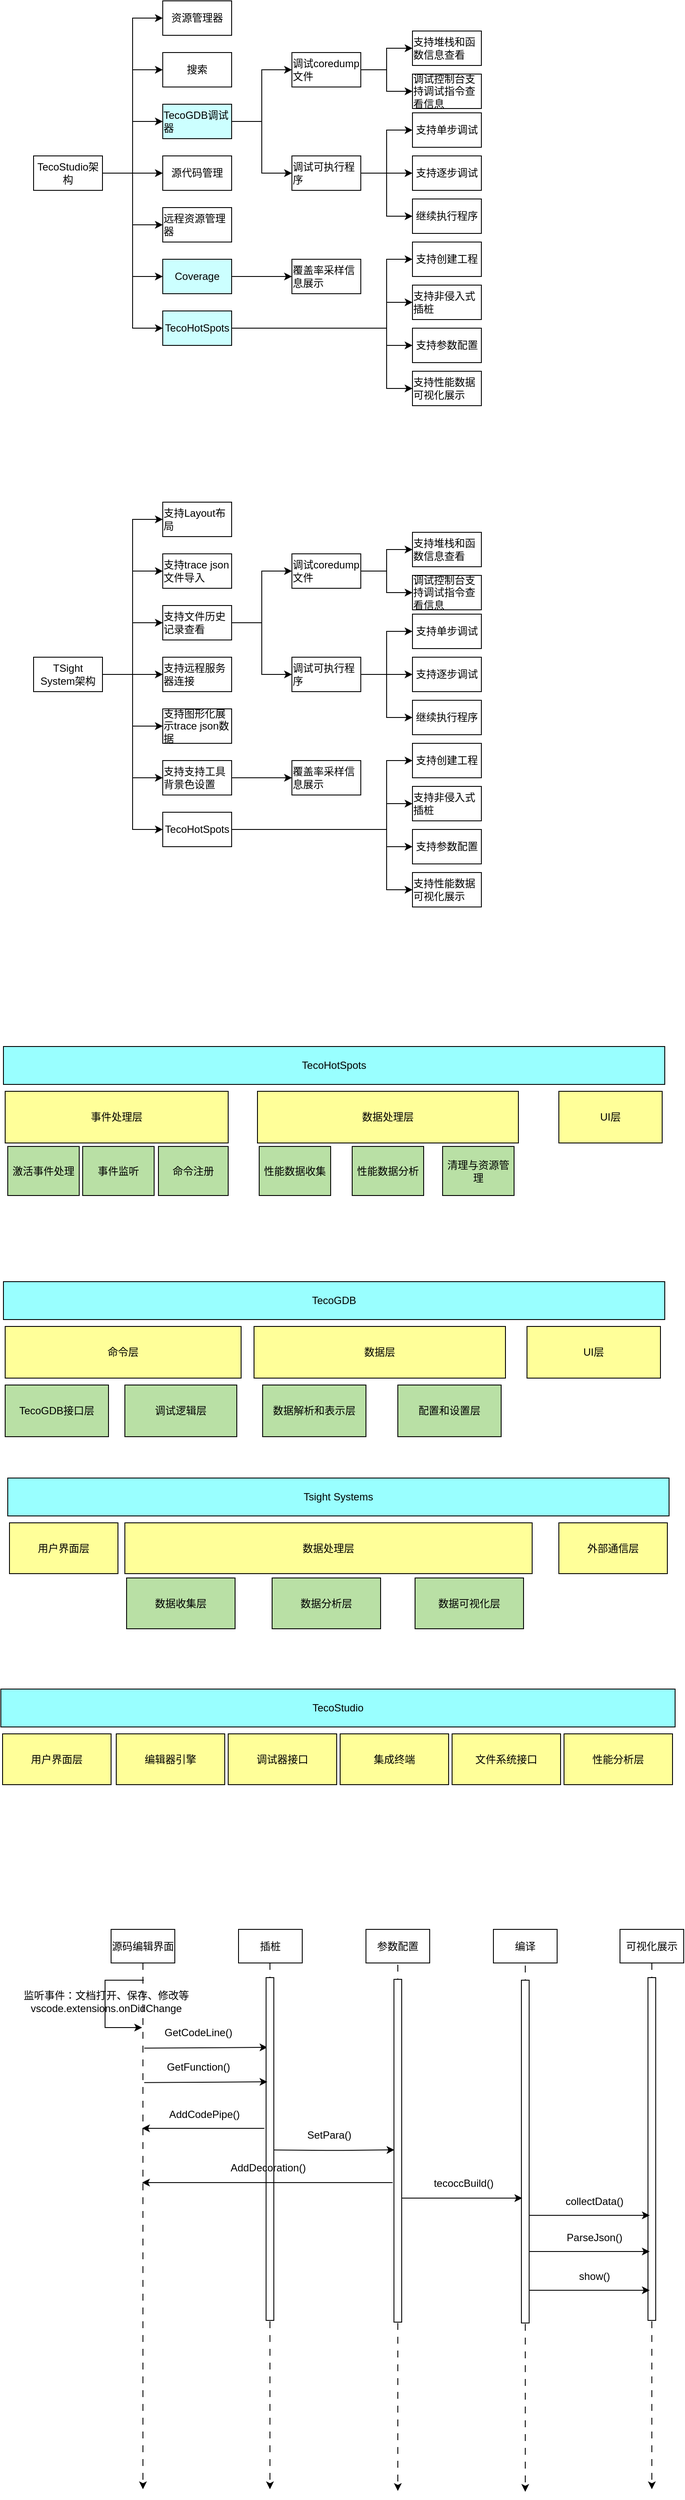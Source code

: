 <mxfile version="22.1.11" type="github">
  <diagram name="第 1 页" id="do_IrQjL8D3Kx7Bwkxww">
    <mxGraphModel dx="1376" dy="753" grid="0" gridSize="10" guides="1" tooltips="1" connect="1" arrows="1" fold="1" page="1" pageScale="1" pageWidth="827" pageHeight="1169" math="0" shadow="0">
      <root>
        <mxCell id="0" />
        <mxCell id="1" parent="0" />
        <mxCell id="pGnLPry73LAA0FEXMNS5-12" style="edgeStyle=orthogonalEdgeStyle;rounded=0;orthogonalLoop=1;jettySize=auto;html=1;exitX=1;exitY=0.5;exitDx=0;exitDy=0;entryX=0;entryY=0.5;entryDx=0;entryDy=0;" parent="1" source="pGnLPry73LAA0FEXMNS5-2" target="pGnLPry73LAA0FEXMNS5-4" edge="1">
          <mxGeometry relative="1" as="geometry" />
        </mxCell>
        <mxCell id="pGnLPry73LAA0FEXMNS5-13" style="edgeStyle=orthogonalEdgeStyle;rounded=0;orthogonalLoop=1;jettySize=auto;html=1;exitX=1;exitY=0.5;exitDx=0;exitDy=0;entryX=0;entryY=0.5;entryDx=0;entryDy=0;" parent="1" source="pGnLPry73LAA0FEXMNS5-2" target="pGnLPry73LAA0FEXMNS5-9" edge="1">
          <mxGeometry relative="1" as="geometry" />
        </mxCell>
        <mxCell id="pGnLPry73LAA0FEXMNS5-14" style="edgeStyle=orthogonalEdgeStyle;rounded=0;orthogonalLoop=1;jettySize=auto;html=1;exitX=1;exitY=0.5;exitDx=0;exitDy=0;entryX=0;entryY=0.5;entryDx=0;entryDy=0;" parent="1" source="pGnLPry73LAA0FEXMNS5-2" target="pGnLPry73LAA0FEXMNS5-8" edge="1">
          <mxGeometry relative="1" as="geometry" />
        </mxCell>
        <mxCell id="pGnLPry73LAA0FEXMNS5-15" style="edgeStyle=orthogonalEdgeStyle;rounded=0;orthogonalLoop=1;jettySize=auto;html=1;exitX=1;exitY=0.5;exitDx=0;exitDy=0;entryX=0;entryY=0.5;entryDx=0;entryDy=0;" parent="1" source="pGnLPry73LAA0FEXMNS5-2" target="pGnLPry73LAA0FEXMNS5-7" edge="1">
          <mxGeometry relative="1" as="geometry" />
        </mxCell>
        <mxCell id="pGnLPry73LAA0FEXMNS5-16" style="edgeStyle=orthogonalEdgeStyle;rounded=0;orthogonalLoop=1;jettySize=auto;html=1;exitX=1;exitY=0.5;exitDx=0;exitDy=0;entryX=0;entryY=0.5;entryDx=0;entryDy=0;" parent="1" source="pGnLPry73LAA0FEXMNS5-2" target="pGnLPry73LAA0FEXMNS5-5" edge="1">
          <mxGeometry relative="1" as="geometry" />
        </mxCell>
        <mxCell id="pGnLPry73LAA0FEXMNS5-17" style="edgeStyle=orthogonalEdgeStyle;rounded=0;orthogonalLoop=1;jettySize=auto;html=1;exitX=1;exitY=0.5;exitDx=0;exitDy=0;entryX=0;entryY=0.5;entryDx=0;entryDy=0;" parent="1" source="pGnLPry73LAA0FEXMNS5-2" target="pGnLPry73LAA0FEXMNS5-6" edge="1">
          <mxGeometry relative="1" as="geometry" />
        </mxCell>
        <mxCell id="pGnLPry73LAA0FEXMNS5-19" style="edgeStyle=orthogonalEdgeStyle;rounded=0;orthogonalLoop=1;jettySize=auto;html=1;exitX=1;exitY=0.5;exitDx=0;exitDy=0;entryX=0;entryY=0.5;entryDx=0;entryDy=0;" parent="1" source="pGnLPry73LAA0FEXMNS5-2" target="pGnLPry73LAA0FEXMNS5-18" edge="1">
          <mxGeometry relative="1" as="geometry" />
        </mxCell>
        <mxCell id="pGnLPry73LAA0FEXMNS5-2" value="TecoStudio架构" style="whiteSpace=wrap;html=1;rounded=0;" parent="1" vertex="1">
          <mxGeometry x="50" y="300" width="80" height="40" as="geometry" />
        </mxCell>
        <mxCell id="pGnLPry73LAA0FEXMNS5-4" value="&lt;article data-clipboard-cangjie=&quot;[&amp;quot;root&amp;quot;,{},[&amp;quot;p&amp;quot;,{},[&amp;quot;span&amp;quot;,{&amp;quot;data-type&amp;quot;:&amp;quot;text&amp;quot;},[&amp;quot;span&amp;quot;,{&amp;quot;fonts&amp;quot;:{&amp;quot;hint&amp;quot;:&amp;quot;eastAsia&amp;quot;},&amp;quot;data-type&amp;quot;:&amp;quot;leaf&amp;quot;},&amp;quot;资源管理器&amp;quot;]]]]&quot; class=&quot;4ever-article&quot;&gt;&lt;p style=&quot;text-align: left; margin-left: 0px; margin-top: 0px; margin-bottom: 0px;&quot;&gt;资源管理器&lt;/p&gt;&lt;/article&gt;" style="whiteSpace=wrap;html=1;rounded=0;" parent="1" vertex="1">
          <mxGeometry x="200" y="120" width="80" height="40" as="geometry" />
        </mxCell>
        <mxCell id="pGnLPry73LAA0FEXMNS5-5" value="&lt;article data-clipboard-cangjie=&quot;[&amp;quot;root&amp;quot;,{},[&amp;quot;p&amp;quot;,{},[&amp;quot;span&amp;quot;,{&amp;quot;data-type&amp;quot;:&amp;quot;text&amp;quot;},[&amp;quot;span&amp;quot;,{&amp;quot;fonts&amp;quot;:{&amp;quot;hint&amp;quot;:&amp;quot;eastAsia&amp;quot;},&amp;quot;data-type&amp;quot;:&amp;quot;leaf&amp;quot;},&amp;quot;远程资源管理器&amp;quot;]]]]&quot; class=&quot;4ever-article&quot;&gt;&lt;p style=&quot;text-align: left; margin-left: 0px; margin-top: 0px; margin-bottom: 0px;&quot;&gt;远程资源管理器&lt;/p&gt;&lt;/article&gt;" style="whiteSpace=wrap;html=1;rounded=0;" parent="1" vertex="1">
          <mxGeometry x="200" y="360" width="80" height="40" as="geometry" />
        </mxCell>
        <mxCell id="pGnLPry73LAA0FEXMNS5-47" style="edgeStyle=orthogonalEdgeStyle;rounded=0;orthogonalLoop=1;jettySize=auto;html=1;exitX=1;exitY=0.5;exitDx=0;exitDy=0;entryX=0;entryY=0.5;entryDx=0;entryDy=0;" parent="1" source="pGnLPry73LAA0FEXMNS5-6" target="pGnLPry73LAA0FEXMNS5-42" edge="1">
          <mxGeometry relative="1" as="geometry">
            <Array as="points">
              <mxPoint x="460" y="500" />
              <mxPoint x="460" y="420" />
            </Array>
          </mxGeometry>
        </mxCell>
        <mxCell id="pGnLPry73LAA0FEXMNS5-48" style="edgeStyle=orthogonalEdgeStyle;rounded=0;orthogonalLoop=1;jettySize=auto;html=1;exitX=1;exitY=0.5;exitDx=0;exitDy=0;entryX=0;entryY=0.5;entryDx=0;entryDy=0;" parent="1" source="pGnLPry73LAA0FEXMNS5-6" target="pGnLPry73LAA0FEXMNS5-43" edge="1">
          <mxGeometry relative="1" as="geometry">
            <Array as="points">
              <mxPoint x="460" y="500" />
              <mxPoint x="460" y="470" />
            </Array>
          </mxGeometry>
        </mxCell>
        <mxCell id="pGnLPry73LAA0FEXMNS5-49" style="edgeStyle=orthogonalEdgeStyle;rounded=0;orthogonalLoop=1;jettySize=auto;html=1;exitX=1;exitY=0.5;exitDx=0;exitDy=0;entryX=0;entryY=0.5;entryDx=0;entryDy=0;" parent="1" source="pGnLPry73LAA0FEXMNS5-6" target="pGnLPry73LAA0FEXMNS5-44" edge="1">
          <mxGeometry relative="1" as="geometry">
            <Array as="points">
              <mxPoint x="460" y="500" />
              <mxPoint x="460" y="520" />
            </Array>
          </mxGeometry>
        </mxCell>
        <mxCell id="pGnLPry73LAA0FEXMNS5-50" style="edgeStyle=orthogonalEdgeStyle;rounded=0;orthogonalLoop=1;jettySize=auto;html=1;exitX=1;exitY=0.5;exitDx=0;exitDy=0;entryX=0;entryY=0.5;entryDx=0;entryDy=0;" parent="1" source="pGnLPry73LAA0FEXMNS5-6" target="pGnLPry73LAA0FEXMNS5-45" edge="1">
          <mxGeometry relative="1" as="geometry">
            <Array as="points">
              <mxPoint x="460" y="500" />
              <mxPoint x="460" y="570" />
            </Array>
          </mxGeometry>
        </mxCell>
        <mxCell id="pGnLPry73LAA0FEXMNS5-6" value="&lt;article data-clipboard-cangjie=&quot;[&amp;quot;root&amp;quot;,{},[&amp;quot;p&amp;quot;,{},[&amp;quot;span&amp;quot;,{&amp;quot;data-type&amp;quot;:&amp;quot;text&amp;quot;},[&amp;quot;span&amp;quot;,{&amp;quot;fonts&amp;quot;:{&amp;quot;hint&amp;quot;:&amp;quot;eastAsia&amp;quot;},&amp;quot;data-type&amp;quot;:&amp;quot;leaf&amp;quot;},&amp;quot;TecoHotSpots&amp;quot;]]]]&quot; class=&quot;4ever-article&quot;&gt;&lt;p style=&quot;text-align: left; margin-left: 0px; margin-top: 0px; margin-bottom: 0px;&quot;&gt;TecoHotSpots&lt;/p&gt;&lt;/article&gt;" style="whiteSpace=wrap;html=1;fillColor=#CCFFFF;rounded=0;" parent="1" vertex="1">
          <mxGeometry x="200" y="480" width="80" height="40" as="geometry" />
        </mxCell>
        <mxCell id="pGnLPry73LAA0FEXMNS5-7" value="&lt;article data-clipboard-cangjie=&quot;[&amp;quot;root&amp;quot;,{},[&amp;quot;p&amp;quot;,{},[&amp;quot;span&amp;quot;,{&amp;quot;data-type&amp;quot;:&amp;quot;text&amp;quot;},[&amp;quot;span&amp;quot;,{&amp;quot;fonts&amp;quot;:{&amp;quot;hint&amp;quot;:&amp;quot;eastAsia&amp;quot;},&amp;quot;data-type&amp;quot;:&amp;quot;leaf&amp;quot;},&amp;quot;源代码管理&amp;quot;]]]]&quot; class=&quot;4ever-article&quot;&gt;&lt;p style=&quot;text-align: left; margin-left: 0px; margin-top: 0px; margin-bottom: 0px;&quot;&gt;源代码管理&lt;/p&gt;&lt;/article&gt;" style="whiteSpace=wrap;html=1;rounded=0;" parent="1" vertex="1">
          <mxGeometry x="200" y="300" width="80" height="40" as="geometry" />
        </mxCell>
        <mxCell id="pGnLPry73LAA0FEXMNS5-33" style="edgeStyle=orthogonalEdgeStyle;rounded=0;orthogonalLoop=1;jettySize=auto;html=1;exitX=1;exitY=0.5;exitDx=0;exitDy=0;entryX=0;entryY=0.5;entryDx=0;entryDy=0;" parent="1" source="pGnLPry73LAA0FEXMNS5-8" target="pGnLPry73LAA0FEXMNS5-25" edge="1">
          <mxGeometry relative="1" as="geometry" />
        </mxCell>
        <mxCell id="pGnLPry73LAA0FEXMNS5-34" style="edgeStyle=orthogonalEdgeStyle;rounded=0;orthogonalLoop=1;jettySize=auto;html=1;exitX=1;exitY=0.5;exitDx=0;exitDy=0;entryX=0;entryY=0.5;entryDx=0;entryDy=0;" parent="1" source="pGnLPry73LAA0FEXMNS5-8" target="pGnLPry73LAA0FEXMNS5-24" edge="1">
          <mxGeometry relative="1" as="geometry" />
        </mxCell>
        <mxCell id="pGnLPry73LAA0FEXMNS5-8" value="&lt;article data-clipboard-cangjie=&quot;[&amp;quot;root&amp;quot;,{},[&amp;quot;p&amp;quot;,{},[&amp;quot;span&amp;quot;,{&amp;quot;data-type&amp;quot;:&amp;quot;text&amp;quot;},[&amp;quot;span&amp;quot;,{&amp;quot;fonts&amp;quot;:{&amp;quot;hint&amp;quot;:&amp;quot;eastAsia&amp;quot;},&amp;quot;data-type&amp;quot;:&amp;quot;leaf&amp;quot;},&amp;quot;运行和调试&amp;quot;]]]]&quot; class=&quot;4ever-article&quot;&gt;&lt;p style=&quot;text-align: left; margin-left: 0px; margin-top: 0px; margin-bottom: 0px;&quot;&gt;TecoGDB调试器&lt;/p&gt;&lt;/article&gt;" style="whiteSpace=wrap;html=1;fillColor=#CCFFFF;rounded=0;" parent="1" vertex="1">
          <mxGeometry x="200" y="240" width="80" height="40" as="geometry" />
        </mxCell>
        <mxCell id="pGnLPry73LAA0FEXMNS5-9" value="&lt;article data-clipboard-cangjie=&quot;[&amp;quot;root&amp;quot;,{},[&amp;quot;p&amp;quot;,{},[&amp;quot;span&amp;quot;,{&amp;quot;data-type&amp;quot;:&amp;quot;text&amp;quot;},[&amp;quot;span&amp;quot;,{&amp;quot;fonts&amp;quot;:{&amp;quot;hint&amp;quot;:&amp;quot;eastAsia&amp;quot;},&amp;quot;data-type&amp;quot;:&amp;quot;leaf&amp;quot;},&amp;quot;搜索&amp;quot;]]]]&quot; class=&quot;4ever-article&quot;&gt;&lt;p style=&quot;text-align: left; margin-left: 0px; margin-top: 0px; margin-bottom: 0px;&quot;&gt;搜索&lt;/p&gt;&lt;/article&gt;" style="whiteSpace=wrap;html=1;rounded=0;" parent="1" vertex="1">
          <mxGeometry x="200" y="180" width="80" height="40" as="geometry" />
        </mxCell>
        <mxCell id="pGnLPry73LAA0FEXMNS5-41" style="edgeStyle=orthogonalEdgeStyle;rounded=0;orthogonalLoop=1;jettySize=auto;html=1;exitX=1;exitY=0.5;exitDx=0;exitDy=0;entryX=0;entryY=0.5;entryDx=0;entryDy=0;" parent="1" source="pGnLPry73LAA0FEXMNS5-18" target="pGnLPry73LAA0FEXMNS5-40" edge="1">
          <mxGeometry relative="1" as="geometry" />
        </mxCell>
        <mxCell id="pGnLPry73LAA0FEXMNS5-18" value="&lt;article data-clipboard-cangjie=&quot;[&amp;quot;root&amp;quot;,{},[&amp;quot;p&amp;quot;,{},[&amp;quot;span&amp;quot;,{&amp;quot;data-type&amp;quot;:&amp;quot;text&amp;quot;},[&amp;quot;span&amp;quot;,{&amp;quot;fonts&amp;quot;:{&amp;quot;hint&amp;quot;:&amp;quot;eastAsia&amp;quot;},&amp;quot;data-type&amp;quot;:&amp;quot;leaf&amp;quot;},&amp;quot;TecoHotSpots&amp;quot;]]]]&quot; class=&quot;4ever-article&quot;&gt;&lt;p style=&quot;text-align: left; margin-left: 0px; margin-top: 0px; margin-bottom: 0px;&quot;&gt;Coverage&lt;/p&gt;&lt;/article&gt;" style="whiteSpace=wrap;html=1;fillColor=#CCFFFF;rounded=0;" parent="1" vertex="1">
          <mxGeometry x="200" y="420" width="80" height="40" as="geometry" />
        </mxCell>
        <mxCell id="pGnLPry73LAA0FEXMNS5-37" style="edgeStyle=orthogonalEdgeStyle;rounded=0;orthogonalLoop=1;jettySize=auto;html=1;exitX=1;exitY=0.5;exitDx=0;exitDy=0;entryX=0;entryY=0.5;entryDx=0;entryDy=0;" parent="1" source="pGnLPry73LAA0FEXMNS5-24" target="pGnLPry73LAA0FEXMNS5-27" edge="1">
          <mxGeometry relative="1" as="geometry" />
        </mxCell>
        <mxCell id="pGnLPry73LAA0FEXMNS5-38" style="edgeStyle=orthogonalEdgeStyle;rounded=0;orthogonalLoop=1;jettySize=auto;html=1;exitX=1;exitY=0.5;exitDx=0;exitDy=0;entryX=0;entryY=0.5;entryDx=0;entryDy=0;" parent="1" source="pGnLPry73LAA0FEXMNS5-24" target="pGnLPry73LAA0FEXMNS5-26" edge="1">
          <mxGeometry relative="1" as="geometry" />
        </mxCell>
        <mxCell id="pGnLPry73LAA0FEXMNS5-39" style="edgeStyle=orthogonalEdgeStyle;rounded=0;orthogonalLoop=1;jettySize=auto;html=1;exitX=1;exitY=0.5;exitDx=0;exitDy=0;entryX=0;entryY=0.5;entryDx=0;entryDy=0;" parent="1" source="pGnLPry73LAA0FEXMNS5-24" target="pGnLPry73LAA0FEXMNS5-28" edge="1">
          <mxGeometry relative="1" as="geometry" />
        </mxCell>
        <mxCell id="pGnLPry73LAA0FEXMNS5-24" value="&lt;article data-clipboard-cangjie=&quot;[&amp;quot;root&amp;quot;,{},[&amp;quot;p&amp;quot;,{},[&amp;quot;span&amp;quot;,{&amp;quot;data-type&amp;quot;:&amp;quot;text&amp;quot;},[&amp;quot;span&amp;quot;,{&amp;quot;fonts&amp;quot;:{&amp;quot;hint&amp;quot;:&amp;quot;eastAsia&amp;quot;},&amp;quot;data-type&amp;quot;:&amp;quot;leaf&amp;quot;},&amp;quot;运行和调试&amp;quot;]]]]&quot; class=&quot;4ever-article&quot;&gt;&lt;p style=&quot;text-align: left; margin-left: 0px; margin-top: 0px; margin-bottom: 0px;&quot;&gt;调试可执行程序&lt;br&gt;&lt;/p&gt;&lt;/article&gt;" style="whiteSpace=wrap;html=1;rounded=0;" parent="1" vertex="1">
          <mxGeometry x="350" y="300" width="80" height="40" as="geometry" />
        </mxCell>
        <mxCell id="pGnLPry73LAA0FEXMNS5-35" style="edgeStyle=orthogonalEdgeStyle;rounded=0;orthogonalLoop=1;jettySize=auto;html=1;exitX=1;exitY=0.5;exitDx=0;exitDy=0;entryX=0;entryY=0.5;entryDx=0;entryDy=0;" parent="1" source="pGnLPry73LAA0FEXMNS5-25" target="pGnLPry73LAA0FEXMNS5-31" edge="1">
          <mxGeometry relative="1" as="geometry" />
        </mxCell>
        <mxCell id="pGnLPry73LAA0FEXMNS5-36" style="edgeStyle=orthogonalEdgeStyle;rounded=0;orthogonalLoop=1;jettySize=auto;html=1;exitX=1;exitY=0.5;exitDx=0;exitDy=0;entryX=0;entryY=0.5;entryDx=0;entryDy=0;" parent="1" source="pGnLPry73LAA0FEXMNS5-25" target="pGnLPry73LAA0FEXMNS5-30" edge="1">
          <mxGeometry relative="1" as="geometry" />
        </mxCell>
        <mxCell id="pGnLPry73LAA0FEXMNS5-25" value="&lt;article data-clipboard-cangjie=&quot;[&amp;quot;root&amp;quot;,{},[&amp;quot;p&amp;quot;,{},[&amp;quot;span&amp;quot;,{&amp;quot;data-type&amp;quot;:&amp;quot;text&amp;quot;},[&amp;quot;span&amp;quot;,{&amp;quot;fonts&amp;quot;:{&amp;quot;hint&amp;quot;:&amp;quot;eastAsia&amp;quot;},&amp;quot;data-type&amp;quot;:&amp;quot;leaf&amp;quot;},&amp;quot;运行和调试&amp;quot;]]]]&quot; class=&quot;4ever-article&quot;&gt;&lt;p style=&quot;text-align: left; margin-left: 0px; margin-top: 0px; margin-bottom: 0px;&quot;&gt;调试coredump文件&lt;br&gt;&lt;/p&gt;&lt;/article&gt;" style="whiteSpace=wrap;html=1;rounded=0;" parent="1" vertex="1">
          <mxGeometry x="350" y="180" width="80" height="40" as="geometry" />
        </mxCell>
        <mxCell id="pGnLPry73LAA0FEXMNS5-26" value="&lt;article data-clipboard-cangjie=&quot;[&amp;quot;root&amp;quot;,{},[&amp;quot;p&amp;quot;,{},[&amp;quot;span&amp;quot;,{&amp;quot;data-type&amp;quot;:&amp;quot;text&amp;quot;},[&amp;quot;span&amp;quot;,{&amp;quot;fonts&amp;quot;:{&amp;quot;hint&amp;quot;:&amp;quot;eastAsia&amp;quot;},&amp;quot;data-type&amp;quot;:&amp;quot;leaf&amp;quot;},&amp;quot;运行和调试&amp;quot;]]]]&quot; class=&quot;4ever-article&quot;&gt;&lt;p style=&quot;text-align: left; margin-left: 0px; margin-top: 0px; margin-bottom: 0px;&quot;&gt;支持逐步调试&lt;br&gt;&lt;/p&gt;&lt;/article&gt;" style="whiteSpace=wrap;html=1;rounded=0;" parent="1" vertex="1">
          <mxGeometry x="490" y="300" width="80" height="40" as="geometry" />
        </mxCell>
        <mxCell id="pGnLPry73LAA0FEXMNS5-27" value="&lt;article data-clipboard-cangjie=&quot;[&amp;quot;root&amp;quot;,{},[&amp;quot;p&amp;quot;,{},[&amp;quot;span&amp;quot;,{&amp;quot;data-type&amp;quot;:&amp;quot;text&amp;quot;},[&amp;quot;span&amp;quot;,{&amp;quot;fonts&amp;quot;:{&amp;quot;hint&amp;quot;:&amp;quot;eastAsia&amp;quot;},&amp;quot;data-type&amp;quot;:&amp;quot;leaf&amp;quot;},&amp;quot;运行和调试&amp;quot;]]]]&quot; class=&quot;4ever-article&quot;&gt;&lt;p style=&quot;text-align: left; margin-left: 0px; margin-top: 0px; margin-bottom: 0px;&quot;&gt;支持单步调试&lt;br&gt;&lt;/p&gt;&lt;/article&gt;" style="whiteSpace=wrap;html=1;rounded=0;" parent="1" vertex="1">
          <mxGeometry x="490" y="250" width="80" height="40" as="geometry" />
        </mxCell>
        <mxCell id="pGnLPry73LAA0FEXMNS5-28" value="继续执行程序" style="whiteSpace=wrap;html=1;rounded=0;" parent="1" vertex="1">
          <mxGeometry x="490" y="350" width="80" height="40" as="geometry" />
        </mxCell>
        <mxCell id="pGnLPry73LAA0FEXMNS5-30" value="&lt;article data-clipboard-cangjie=&quot;[&amp;quot;root&amp;quot;,{},[&amp;quot;p&amp;quot;,{},[&amp;quot;span&amp;quot;,{&amp;quot;data-type&amp;quot;:&amp;quot;text&amp;quot;},[&amp;quot;span&amp;quot;,{&amp;quot;fonts&amp;quot;:{&amp;quot;hint&amp;quot;:&amp;quot;eastAsia&amp;quot;},&amp;quot;data-type&amp;quot;:&amp;quot;leaf&amp;quot;},&amp;quot;运行和调试&amp;quot;]]]]&quot; class=&quot;4ever-article&quot;&gt;&lt;p style=&quot;text-align: left; margin-left: 0px; margin-top: 0px; margin-bottom: 0px;&quot;&gt;调试控制台支持调试指令查看信息&lt;br&gt;&lt;/p&gt;&lt;/article&gt;" style="whiteSpace=wrap;html=1;rounded=0;" parent="1" vertex="1">
          <mxGeometry x="490" y="205" width="80" height="40" as="geometry" />
        </mxCell>
        <mxCell id="pGnLPry73LAA0FEXMNS5-31" value="&lt;article data-clipboard-cangjie=&quot;[&amp;quot;root&amp;quot;,{},[&amp;quot;p&amp;quot;,{},[&amp;quot;span&amp;quot;,{&amp;quot;data-type&amp;quot;:&amp;quot;text&amp;quot;},[&amp;quot;span&amp;quot;,{&amp;quot;fonts&amp;quot;:{&amp;quot;hint&amp;quot;:&amp;quot;eastAsia&amp;quot;},&amp;quot;data-type&amp;quot;:&amp;quot;leaf&amp;quot;},&amp;quot;运行和调试&amp;quot;]]]]&quot; class=&quot;4ever-article&quot;&gt;&lt;p style=&quot;text-align: left; margin-left: 0px; margin-top: 0px; margin-bottom: 0px;&quot;&gt;支持堆栈和函数信息查看&lt;br&gt;&lt;/p&gt;&lt;/article&gt;" style="whiteSpace=wrap;html=1;rounded=0;" parent="1" vertex="1">
          <mxGeometry x="490" y="155" width="80" height="40" as="geometry" />
        </mxCell>
        <mxCell id="pGnLPry73LAA0FEXMNS5-40" value="&lt;article data-clipboard-cangjie=&quot;[&amp;quot;root&amp;quot;,{},[&amp;quot;p&amp;quot;,{},[&amp;quot;span&amp;quot;,{&amp;quot;data-type&amp;quot;:&amp;quot;text&amp;quot;},[&amp;quot;span&amp;quot;,{&amp;quot;fonts&amp;quot;:{&amp;quot;hint&amp;quot;:&amp;quot;eastAsia&amp;quot;},&amp;quot;data-type&amp;quot;:&amp;quot;leaf&amp;quot;},&amp;quot;运行和调试&amp;quot;]]]]&quot; class=&quot;4ever-article&quot;&gt;&lt;p style=&quot;text-align: left; margin-left: 0px; margin-top: 0px; margin-bottom: 0px;&quot;&gt;覆盖率采样信息展示&lt;br&gt;&lt;/p&gt;&lt;/article&gt;" style="whiteSpace=wrap;html=1;rounded=0;" parent="1" vertex="1">
          <mxGeometry x="350" y="420" width="80" height="40" as="geometry" />
        </mxCell>
        <mxCell id="pGnLPry73LAA0FEXMNS5-42" value="&lt;article data-clipboard-cangjie=&quot;[&amp;quot;root&amp;quot;,{},[&amp;quot;p&amp;quot;,{},[&amp;quot;span&amp;quot;,{&amp;quot;data-type&amp;quot;:&amp;quot;text&amp;quot;},[&amp;quot;span&amp;quot;,{&amp;quot;fonts&amp;quot;:{&amp;quot;hint&amp;quot;:&amp;quot;eastAsia&amp;quot;},&amp;quot;data-type&amp;quot;:&amp;quot;leaf&amp;quot;},&amp;quot;运行和调试&amp;quot;]]]]&quot; class=&quot;4ever-article&quot;&gt;&lt;p style=&quot;text-align: left; margin-left: 0px; margin-top: 0px; margin-bottom: 0px;&quot;&gt;支持创建工程&lt;br&gt;&lt;/p&gt;&lt;/article&gt;" style="whiteSpace=wrap;html=1;rounded=0;" parent="1" vertex="1">
          <mxGeometry x="490" y="400" width="80" height="40" as="geometry" />
        </mxCell>
        <mxCell id="pGnLPry73LAA0FEXMNS5-43" value="&lt;article data-clipboard-cangjie=&quot;[&amp;quot;root&amp;quot;,{},[&amp;quot;p&amp;quot;,{},[&amp;quot;span&amp;quot;,{&amp;quot;data-type&amp;quot;:&amp;quot;text&amp;quot;},[&amp;quot;span&amp;quot;,{&amp;quot;fonts&amp;quot;:{&amp;quot;hint&amp;quot;:&amp;quot;eastAsia&amp;quot;},&amp;quot;data-type&amp;quot;:&amp;quot;leaf&amp;quot;},&amp;quot;运行和调试&amp;quot;]]]]&quot; class=&quot;4ever-article&quot;&gt;&lt;p style=&quot;text-align: left; margin-left: 0px; margin-top: 0px; margin-bottom: 0px;&quot;&gt;支持非侵入式插桩&lt;br&gt;&lt;/p&gt;&lt;/article&gt;" style="whiteSpace=wrap;html=1;rounded=0;" parent="1" vertex="1">
          <mxGeometry x="490" y="450" width="80" height="40" as="geometry" />
        </mxCell>
        <mxCell id="pGnLPry73LAA0FEXMNS5-44" value="&lt;article data-clipboard-cangjie=&quot;[&amp;quot;root&amp;quot;,{},[&amp;quot;p&amp;quot;,{},[&amp;quot;span&amp;quot;,{&amp;quot;data-type&amp;quot;:&amp;quot;text&amp;quot;},[&amp;quot;span&amp;quot;,{&amp;quot;fonts&amp;quot;:{&amp;quot;hint&amp;quot;:&amp;quot;eastAsia&amp;quot;},&amp;quot;data-type&amp;quot;:&amp;quot;leaf&amp;quot;},&amp;quot;运行和调试&amp;quot;]]]]&quot; class=&quot;4ever-article&quot;&gt;&lt;p style=&quot;text-align: left; margin-left: 0px; margin-top: 0px; margin-bottom: 0px;&quot;&gt;支持参数配置&lt;br&gt;&lt;/p&gt;&lt;/article&gt;" style="whiteSpace=wrap;html=1;rounded=0;" parent="1" vertex="1">
          <mxGeometry x="490" y="500" width="80" height="40" as="geometry" />
        </mxCell>
        <mxCell id="pGnLPry73LAA0FEXMNS5-45" value="&lt;article data-clipboard-cangjie=&quot;[&amp;quot;root&amp;quot;,{},[&amp;quot;p&amp;quot;,{},[&amp;quot;span&amp;quot;,{&amp;quot;data-type&amp;quot;:&amp;quot;text&amp;quot;},[&amp;quot;span&amp;quot;,{&amp;quot;fonts&amp;quot;:{&amp;quot;hint&amp;quot;:&amp;quot;eastAsia&amp;quot;},&amp;quot;data-type&amp;quot;:&amp;quot;leaf&amp;quot;},&amp;quot;运行和调试&amp;quot;]]]]&quot; class=&quot;4ever-article&quot;&gt;&lt;p style=&quot;text-align: left; margin-left: 0px; margin-top: 0px; margin-bottom: 0px;&quot;&gt;支持性能数据可视化展示&lt;br&gt;&lt;/p&gt;&lt;/article&gt;" style="whiteSpace=wrap;html=1;rounded=0;" parent="1" vertex="1">
          <mxGeometry x="490" y="550" width="80" height="40" as="geometry" />
        </mxCell>
        <mxCell id="pGnLPry73LAA0FEXMNS5-51" style="edgeStyle=orthogonalEdgeStyle;rounded=0;orthogonalLoop=1;jettySize=auto;html=1;exitX=1;exitY=0.5;exitDx=0;exitDy=0;entryX=0;entryY=0.5;entryDx=0;entryDy=0;" parent="1" source="pGnLPry73LAA0FEXMNS5-58" target="pGnLPry73LAA0FEXMNS5-59" edge="1">
          <mxGeometry relative="1" as="geometry" />
        </mxCell>
        <mxCell id="pGnLPry73LAA0FEXMNS5-52" style="edgeStyle=orthogonalEdgeStyle;rounded=0;orthogonalLoop=1;jettySize=auto;html=1;exitX=1;exitY=0.5;exitDx=0;exitDy=0;entryX=0;entryY=0.5;entryDx=0;entryDy=0;" parent="1" source="pGnLPry73LAA0FEXMNS5-58" target="pGnLPry73LAA0FEXMNS5-70" edge="1">
          <mxGeometry relative="1" as="geometry" />
        </mxCell>
        <mxCell id="pGnLPry73LAA0FEXMNS5-53" style="edgeStyle=orthogonalEdgeStyle;rounded=0;orthogonalLoop=1;jettySize=auto;html=1;exitX=1;exitY=0.5;exitDx=0;exitDy=0;entryX=0;entryY=0.5;entryDx=0;entryDy=0;" parent="1" source="pGnLPry73LAA0FEXMNS5-58" target="pGnLPry73LAA0FEXMNS5-69" edge="1">
          <mxGeometry relative="1" as="geometry" />
        </mxCell>
        <mxCell id="pGnLPry73LAA0FEXMNS5-54" style="edgeStyle=orthogonalEdgeStyle;rounded=0;orthogonalLoop=1;jettySize=auto;html=1;exitX=1;exitY=0.5;exitDx=0;exitDy=0;entryX=0;entryY=0.5;entryDx=0;entryDy=0;" parent="1" source="pGnLPry73LAA0FEXMNS5-58" target="pGnLPry73LAA0FEXMNS5-66" edge="1">
          <mxGeometry relative="1" as="geometry" />
        </mxCell>
        <mxCell id="pGnLPry73LAA0FEXMNS5-55" style="edgeStyle=orthogonalEdgeStyle;rounded=0;orthogonalLoop=1;jettySize=auto;html=1;exitX=1;exitY=0.5;exitDx=0;exitDy=0;entryX=0;entryY=0.5;entryDx=0;entryDy=0;" parent="1" source="pGnLPry73LAA0FEXMNS5-58" target="pGnLPry73LAA0FEXMNS5-60" edge="1">
          <mxGeometry relative="1" as="geometry" />
        </mxCell>
        <mxCell id="pGnLPry73LAA0FEXMNS5-56" style="edgeStyle=orthogonalEdgeStyle;rounded=0;orthogonalLoop=1;jettySize=auto;html=1;exitX=1;exitY=0.5;exitDx=0;exitDy=0;entryX=0;entryY=0.5;entryDx=0;entryDy=0;" parent="1" source="pGnLPry73LAA0FEXMNS5-58" target="pGnLPry73LAA0FEXMNS5-65" edge="1">
          <mxGeometry relative="1" as="geometry" />
        </mxCell>
        <mxCell id="pGnLPry73LAA0FEXMNS5-57" style="edgeStyle=orthogonalEdgeStyle;rounded=0;orthogonalLoop=1;jettySize=auto;html=1;exitX=1;exitY=0.5;exitDx=0;exitDy=0;entryX=0;entryY=0.5;entryDx=0;entryDy=0;" parent="1" source="pGnLPry73LAA0FEXMNS5-58" target="pGnLPry73LAA0FEXMNS5-72" edge="1">
          <mxGeometry relative="1" as="geometry" />
        </mxCell>
        <mxCell id="pGnLPry73LAA0FEXMNS5-58" value="TSight System架构" style="whiteSpace=wrap;html=1;rounded=0;" parent="1" vertex="1">
          <mxGeometry x="50" y="882" width="80" height="40" as="geometry" />
        </mxCell>
        <mxCell id="pGnLPry73LAA0FEXMNS5-59" value="&lt;article data-clipboard-cangjie=&quot;[&amp;quot;root&amp;quot;,{},[&amp;quot;p&amp;quot;,{},[&amp;quot;span&amp;quot;,{&amp;quot;data-type&amp;quot;:&amp;quot;text&amp;quot;},[&amp;quot;span&amp;quot;,{&amp;quot;fonts&amp;quot;:{&amp;quot;hint&amp;quot;:&amp;quot;eastAsia&amp;quot;},&amp;quot;data-type&amp;quot;:&amp;quot;leaf&amp;quot;},&amp;quot;资源管理器&amp;quot;]]]]&quot; class=&quot;4ever-article&quot;&gt;&lt;p style=&quot;text-align: left; margin-left: 0px; margin-top: 0px; margin-bottom: 0px;&quot;&gt;支持Layout布局&lt;/p&gt;&lt;/article&gt;" style="whiteSpace=wrap;html=1;rounded=0;" parent="1" vertex="1">
          <mxGeometry x="200" y="702" width="80" height="40" as="geometry" />
        </mxCell>
        <mxCell id="pGnLPry73LAA0FEXMNS5-60" value="&lt;article data-clipboard-cangjie=&quot;[&amp;quot;root&amp;quot;,{},[&amp;quot;p&amp;quot;,{},[&amp;quot;span&amp;quot;,{&amp;quot;data-type&amp;quot;:&amp;quot;text&amp;quot;},[&amp;quot;span&amp;quot;,{&amp;quot;fonts&amp;quot;:{&amp;quot;hint&amp;quot;:&amp;quot;eastAsia&amp;quot;},&amp;quot;data-type&amp;quot;:&amp;quot;leaf&amp;quot;},&amp;quot;远程资源管理器&amp;quot;]]]]&quot; class=&quot;4ever-article&quot;&gt;&lt;p style=&quot;text-align: left; margin-left: 0px; margin-top: 0px; margin-bottom: 0px;&quot;&gt;支持图形化展示trace json数据&lt;/p&gt;&lt;/article&gt;" style="whiteSpace=wrap;html=1;rounded=0;" parent="1" vertex="1">
          <mxGeometry x="200" y="942" width="80" height="40" as="geometry" />
        </mxCell>
        <mxCell id="pGnLPry73LAA0FEXMNS5-61" style="edgeStyle=orthogonalEdgeStyle;rounded=0;orthogonalLoop=1;jettySize=auto;html=1;exitX=1;exitY=0.5;exitDx=0;exitDy=0;entryX=0;entryY=0.5;entryDx=0;entryDy=0;" parent="1" source="pGnLPry73LAA0FEXMNS5-65" target="pGnLPry73LAA0FEXMNS5-86" edge="1">
          <mxGeometry relative="1" as="geometry">
            <Array as="points">
              <mxPoint x="460" y="1082" />
              <mxPoint x="460" y="1002" />
            </Array>
          </mxGeometry>
        </mxCell>
        <mxCell id="pGnLPry73LAA0FEXMNS5-62" style="edgeStyle=orthogonalEdgeStyle;rounded=0;orthogonalLoop=1;jettySize=auto;html=1;exitX=1;exitY=0.5;exitDx=0;exitDy=0;entryX=0;entryY=0.5;entryDx=0;entryDy=0;" parent="1" source="pGnLPry73LAA0FEXMNS5-65" target="pGnLPry73LAA0FEXMNS5-87" edge="1">
          <mxGeometry relative="1" as="geometry">
            <Array as="points">
              <mxPoint x="460" y="1082" />
              <mxPoint x="460" y="1052" />
            </Array>
          </mxGeometry>
        </mxCell>
        <mxCell id="pGnLPry73LAA0FEXMNS5-63" style="edgeStyle=orthogonalEdgeStyle;rounded=0;orthogonalLoop=1;jettySize=auto;html=1;exitX=1;exitY=0.5;exitDx=0;exitDy=0;entryX=0;entryY=0.5;entryDx=0;entryDy=0;" parent="1" source="pGnLPry73LAA0FEXMNS5-65" target="pGnLPry73LAA0FEXMNS5-88" edge="1">
          <mxGeometry relative="1" as="geometry">
            <Array as="points">
              <mxPoint x="460" y="1082" />
              <mxPoint x="460" y="1102" />
            </Array>
          </mxGeometry>
        </mxCell>
        <mxCell id="pGnLPry73LAA0FEXMNS5-64" style="edgeStyle=orthogonalEdgeStyle;rounded=0;orthogonalLoop=1;jettySize=auto;html=1;exitX=1;exitY=0.5;exitDx=0;exitDy=0;entryX=0;entryY=0.5;entryDx=0;entryDy=0;" parent="1" source="pGnLPry73LAA0FEXMNS5-65" target="pGnLPry73LAA0FEXMNS5-89" edge="1">
          <mxGeometry relative="1" as="geometry">
            <Array as="points">
              <mxPoint x="460" y="1082" />
              <mxPoint x="460" y="1152" />
            </Array>
          </mxGeometry>
        </mxCell>
        <mxCell id="pGnLPry73LAA0FEXMNS5-65" value="&lt;article data-clipboard-cangjie=&quot;[&amp;quot;root&amp;quot;,{},[&amp;quot;p&amp;quot;,{},[&amp;quot;span&amp;quot;,{&amp;quot;data-type&amp;quot;:&amp;quot;text&amp;quot;},[&amp;quot;span&amp;quot;,{&amp;quot;fonts&amp;quot;:{&amp;quot;hint&amp;quot;:&amp;quot;eastAsia&amp;quot;},&amp;quot;data-type&amp;quot;:&amp;quot;leaf&amp;quot;},&amp;quot;TecoHotSpots&amp;quot;]]]]&quot; class=&quot;4ever-article&quot;&gt;&lt;p style=&quot;text-align: left; margin-left: 0px; margin-top: 0px; margin-bottom: 0px;&quot;&gt;TecoHotSpots&lt;/p&gt;&lt;/article&gt;" style="whiteSpace=wrap;html=1;fillColor=#FFFFFF;rounded=0;" parent="1" vertex="1">
          <mxGeometry x="200" y="1062" width="80" height="40" as="geometry" />
        </mxCell>
        <mxCell id="pGnLPry73LAA0FEXMNS5-66" value="&lt;article data-clipboard-cangjie=&quot;[&amp;quot;root&amp;quot;,{},[&amp;quot;p&amp;quot;,{},[&amp;quot;span&amp;quot;,{&amp;quot;data-type&amp;quot;:&amp;quot;text&amp;quot;},[&amp;quot;span&amp;quot;,{&amp;quot;fonts&amp;quot;:{&amp;quot;hint&amp;quot;:&amp;quot;eastAsia&amp;quot;},&amp;quot;data-type&amp;quot;:&amp;quot;leaf&amp;quot;},&amp;quot;源代码管理&amp;quot;]]]]&quot; class=&quot;4ever-article&quot;&gt;&lt;p style=&quot;text-align: left; margin-left: 0px; margin-top: 0px; margin-bottom: 0px;&quot;&gt;支持远程服务器连接&lt;/p&gt;&lt;/article&gt;" style="whiteSpace=wrap;html=1;rounded=0;" parent="1" vertex="1">
          <mxGeometry x="200" y="882" width="80" height="40" as="geometry" />
        </mxCell>
        <mxCell id="pGnLPry73LAA0FEXMNS5-67" style="edgeStyle=orthogonalEdgeStyle;rounded=0;orthogonalLoop=1;jettySize=auto;html=1;exitX=1;exitY=0.5;exitDx=0;exitDy=0;entryX=0;entryY=0.5;entryDx=0;entryDy=0;" parent="1" source="pGnLPry73LAA0FEXMNS5-69" target="pGnLPry73LAA0FEXMNS5-79" edge="1">
          <mxGeometry relative="1" as="geometry" />
        </mxCell>
        <mxCell id="pGnLPry73LAA0FEXMNS5-68" style="edgeStyle=orthogonalEdgeStyle;rounded=0;orthogonalLoop=1;jettySize=auto;html=1;exitX=1;exitY=0.5;exitDx=0;exitDy=0;entryX=0;entryY=0.5;entryDx=0;entryDy=0;" parent="1" source="pGnLPry73LAA0FEXMNS5-69" target="pGnLPry73LAA0FEXMNS5-76" edge="1">
          <mxGeometry relative="1" as="geometry" />
        </mxCell>
        <mxCell id="pGnLPry73LAA0FEXMNS5-69" value="&lt;article data-clipboard-cangjie=&quot;[&amp;quot;root&amp;quot;,{},[&amp;quot;p&amp;quot;,{},[&amp;quot;span&amp;quot;,{&amp;quot;data-type&amp;quot;:&amp;quot;text&amp;quot;},[&amp;quot;span&amp;quot;,{&amp;quot;fonts&amp;quot;:{&amp;quot;hint&amp;quot;:&amp;quot;eastAsia&amp;quot;},&amp;quot;data-type&amp;quot;:&amp;quot;leaf&amp;quot;},&amp;quot;运行和调试&amp;quot;]]]]&quot; class=&quot;4ever-article&quot;&gt;&lt;p style=&quot;text-align: left; margin-left: 0px; margin-top: 0px; margin-bottom: 0px;&quot;&gt;支持文件历史记录查看&lt;/p&gt;&lt;/article&gt;" style="whiteSpace=wrap;html=1;fillColor=#FFFFFF;rounded=0;" parent="1" vertex="1">
          <mxGeometry x="200" y="822" width="80" height="40" as="geometry" />
        </mxCell>
        <mxCell id="pGnLPry73LAA0FEXMNS5-70" value="&lt;article data-clipboard-cangjie=&quot;[&amp;quot;root&amp;quot;,{},[&amp;quot;p&amp;quot;,{},[&amp;quot;span&amp;quot;,{&amp;quot;data-type&amp;quot;:&amp;quot;text&amp;quot;},[&amp;quot;span&amp;quot;,{&amp;quot;fonts&amp;quot;:{&amp;quot;hint&amp;quot;:&amp;quot;eastAsia&amp;quot;},&amp;quot;data-type&amp;quot;:&amp;quot;leaf&amp;quot;},&amp;quot;搜索&amp;quot;]]]]&quot; class=&quot;4ever-article&quot;&gt;&lt;p style=&quot;text-align: left; margin-left: 0px; margin-top: 0px; margin-bottom: 0px;&quot;&gt;支持trace json文件导入&lt;/p&gt;&lt;/article&gt;" style="whiteSpace=wrap;html=1;rounded=0;" parent="1" vertex="1">
          <mxGeometry x="200" y="762" width="80" height="40" as="geometry" />
        </mxCell>
        <mxCell id="pGnLPry73LAA0FEXMNS5-71" style="edgeStyle=orthogonalEdgeStyle;rounded=0;orthogonalLoop=1;jettySize=auto;html=1;exitX=1;exitY=0.5;exitDx=0;exitDy=0;entryX=0;entryY=0.5;entryDx=0;entryDy=0;" parent="1" source="pGnLPry73LAA0FEXMNS5-72" target="pGnLPry73LAA0FEXMNS5-85" edge="1">
          <mxGeometry relative="1" as="geometry" />
        </mxCell>
        <mxCell id="pGnLPry73LAA0FEXMNS5-72" value="&lt;article data-clipboard-cangjie=&quot;[&amp;quot;root&amp;quot;,{},[&amp;quot;p&amp;quot;,{},[&amp;quot;span&amp;quot;,{&amp;quot;data-type&amp;quot;:&amp;quot;text&amp;quot;},[&amp;quot;span&amp;quot;,{&amp;quot;fonts&amp;quot;:{&amp;quot;hint&amp;quot;:&amp;quot;eastAsia&amp;quot;},&amp;quot;data-type&amp;quot;:&amp;quot;leaf&amp;quot;},&amp;quot;TecoHotSpots&amp;quot;]]]]&quot; class=&quot;4ever-article&quot;&gt;&lt;p style=&quot;text-align: left; margin-left: 0px; margin-top: 0px; margin-bottom: 0px;&quot;&gt;支持支持工具背景色设置&lt;/p&gt;&lt;/article&gt;" style="whiteSpace=wrap;html=1;fillColor=#FFFFFF;rounded=0;" parent="1" vertex="1">
          <mxGeometry x="200" y="1002" width="80" height="40" as="geometry" />
        </mxCell>
        <mxCell id="pGnLPry73LAA0FEXMNS5-73" style="edgeStyle=orthogonalEdgeStyle;rounded=0;orthogonalLoop=1;jettySize=auto;html=1;exitX=1;exitY=0.5;exitDx=0;exitDy=0;entryX=0;entryY=0.5;entryDx=0;entryDy=0;" parent="1" source="pGnLPry73LAA0FEXMNS5-76" target="pGnLPry73LAA0FEXMNS5-81" edge="1">
          <mxGeometry relative="1" as="geometry" />
        </mxCell>
        <mxCell id="pGnLPry73LAA0FEXMNS5-74" style="edgeStyle=orthogonalEdgeStyle;rounded=0;orthogonalLoop=1;jettySize=auto;html=1;exitX=1;exitY=0.5;exitDx=0;exitDy=0;entryX=0;entryY=0.5;entryDx=0;entryDy=0;" parent="1" source="pGnLPry73LAA0FEXMNS5-76" target="pGnLPry73LAA0FEXMNS5-80" edge="1">
          <mxGeometry relative="1" as="geometry" />
        </mxCell>
        <mxCell id="pGnLPry73LAA0FEXMNS5-75" style="edgeStyle=orthogonalEdgeStyle;rounded=0;orthogonalLoop=1;jettySize=auto;html=1;exitX=1;exitY=0.5;exitDx=0;exitDy=0;entryX=0;entryY=0.5;entryDx=0;entryDy=0;" parent="1" source="pGnLPry73LAA0FEXMNS5-76" target="pGnLPry73LAA0FEXMNS5-82" edge="1">
          <mxGeometry relative="1" as="geometry" />
        </mxCell>
        <mxCell id="pGnLPry73LAA0FEXMNS5-76" value="&lt;article data-clipboard-cangjie=&quot;[&amp;quot;root&amp;quot;,{},[&amp;quot;p&amp;quot;,{},[&amp;quot;span&amp;quot;,{&amp;quot;data-type&amp;quot;:&amp;quot;text&amp;quot;},[&amp;quot;span&amp;quot;,{&amp;quot;fonts&amp;quot;:{&amp;quot;hint&amp;quot;:&amp;quot;eastAsia&amp;quot;},&amp;quot;data-type&amp;quot;:&amp;quot;leaf&amp;quot;},&amp;quot;运行和调试&amp;quot;]]]]&quot; class=&quot;4ever-article&quot;&gt;&lt;p style=&quot;text-align: left; margin-left: 0px; margin-top: 0px; margin-bottom: 0px;&quot;&gt;调试可执行程序&lt;br&gt;&lt;/p&gt;&lt;/article&gt;" style="whiteSpace=wrap;html=1;rounded=0;" parent="1" vertex="1">
          <mxGeometry x="350" y="882" width="80" height="40" as="geometry" />
        </mxCell>
        <mxCell id="pGnLPry73LAA0FEXMNS5-77" style="edgeStyle=orthogonalEdgeStyle;rounded=0;orthogonalLoop=1;jettySize=auto;html=1;exitX=1;exitY=0.5;exitDx=0;exitDy=0;entryX=0;entryY=0.5;entryDx=0;entryDy=0;" parent="1" source="pGnLPry73LAA0FEXMNS5-79" target="pGnLPry73LAA0FEXMNS5-84" edge="1">
          <mxGeometry relative="1" as="geometry" />
        </mxCell>
        <mxCell id="pGnLPry73LAA0FEXMNS5-78" style="edgeStyle=orthogonalEdgeStyle;rounded=0;orthogonalLoop=1;jettySize=auto;html=1;exitX=1;exitY=0.5;exitDx=0;exitDy=0;entryX=0;entryY=0.5;entryDx=0;entryDy=0;" parent="1" source="pGnLPry73LAA0FEXMNS5-79" target="pGnLPry73LAA0FEXMNS5-83" edge="1">
          <mxGeometry relative="1" as="geometry" />
        </mxCell>
        <mxCell id="pGnLPry73LAA0FEXMNS5-79" value="&lt;article data-clipboard-cangjie=&quot;[&amp;quot;root&amp;quot;,{},[&amp;quot;p&amp;quot;,{},[&amp;quot;span&amp;quot;,{&amp;quot;data-type&amp;quot;:&amp;quot;text&amp;quot;},[&amp;quot;span&amp;quot;,{&amp;quot;fonts&amp;quot;:{&amp;quot;hint&amp;quot;:&amp;quot;eastAsia&amp;quot;},&amp;quot;data-type&amp;quot;:&amp;quot;leaf&amp;quot;},&amp;quot;运行和调试&amp;quot;]]]]&quot; class=&quot;4ever-article&quot;&gt;&lt;p style=&quot;text-align: left; margin-left: 0px; margin-top: 0px; margin-bottom: 0px;&quot;&gt;调试coredump文件&lt;br&gt;&lt;/p&gt;&lt;/article&gt;" style="whiteSpace=wrap;html=1;rounded=0;" parent="1" vertex="1">
          <mxGeometry x="350" y="762" width="80" height="40" as="geometry" />
        </mxCell>
        <mxCell id="pGnLPry73LAA0FEXMNS5-80" value="&lt;article data-clipboard-cangjie=&quot;[&amp;quot;root&amp;quot;,{},[&amp;quot;p&amp;quot;,{},[&amp;quot;span&amp;quot;,{&amp;quot;data-type&amp;quot;:&amp;quot;text&amp;quot;},[&amp;quot;span&amp;quot;,{&amp;quot;fonts&amp;quot;:{&amp;quot;hint&amp;quot;:&amp;quot;eastAsia&amp;quot;},&amp;quot;data-type&amp;quot;:&amp;quot;leaf&amp;quot;},&amp;quot;运行和调试&amp;quot;]]]]&quot; class=&quot;4ever-article&quot;&gt;&lt;p style=&quot;text-align: left; margin-left: 0px; margin-top: 0px; margin-bottom: 0px;&quot;&gt;支持逐步调试&lt;br&gt;&lt;/p&gt;&lt;/article&gt;" style="whiteSpace=wrap;html=1;rounded=0;" parent="1" vertex="1">
          <mxGeometry x="490" y="882" width="80" height="40" as="geometry" />
        </mxCell>
        <mxCell id="pGnLPry73LAA0FEXMNS5-81" value="&lt;article data-clipboard-cangjie=&quot;[&amp;quot;root&amp;quot;,{},[&amp;quot;p&amp;quot;,{},[&amp;quot;span&amp;quot;,{&amp;quot;data-type&amp;quot;:&amp;quot;text&amp;quot;},[&amp;quot;span&amp;quot;,{&amp;quot;fonts&amp;quot;:{&amp;quot;hint&amp;quot;:&amp;quot;eastAsia&amp;quot;},&amp;quot;data-type&amp;quot;:&amp;quot;leaf&amp;quot;},&amp;quot;运行和调试&amp;quot;]]]]&quot; class=&quot;4ever-article&quot;&gt;&lt;p style=&quot;text-align: left; margin-left: 0px; margin-top: 0px; margin-bottom: 0px;&quot;&gt;支持单步调试&lt;br&gt;&lt;/p&gt;&lt;/article&gt;" style="whiteSpace=wrap;html=1;rounded=0;" parent="1" vertex="1">
          <mxGeometry x="490" y="832" width="80" height="40" as="geometry" />
        </mxCell>
        <mxCell id="pGnLPry73LAA0FEXMNS5-82" value="继续执行程序" style="whiteSpace=wrap;html=1;rounded=0;" parent="1" vertex="1">
          <mxGeometry x="490" y="932" width="80" height="40" as="geometry" />
        </mxCell>
        <mxCell id="pGnLPry73LAA0FEXMNS5-83" value="&lt;article data-clipboard-cangjie=&quot;[&amp;quot;root&amp;quot;,{},[&amp;quot;p&amp;quot;,{},[&amp;quot;span&amp;quot;,{&amp;quot;data-type&amp;quot;:&amp;quot;text&amp;quot;},[&amp;quot;span&amp;quot;,{&amp;quot;fonts&amp;quot;:{&amp;quot;hint&amp;quot;:&amp;quot;eastAsia&amp;quot;},&amp;quot;data-type&amp;quot;:&amp;quot;leaf&amp;quot;},&amp;quot;运行和调试&amp;quot;]]]]&quot; class=&quot;4ever-article&quot;&gt;&lt;p style=&quot;text-align: left; margin-left: 0px; margin-top: 0px; margin-bottom: 0px;&quot;&gt;调试控制台支持调试指令查看信息&lt;br&gt;&lt;/p&gt;&lt;/article&gt;" style="whiteSpace=wrap;html=1;rounded=0;" parent="1" vertex="1">
          <mxGeometry x="490" y="787" width="80" height="40" as="geometry" />
        </mxCell>
        <mxCell id="pGnLPry73LAA0FEXMNS5-84" value="&lt;article data-clipboard-cangjie=&quot;[&amp;quot;root&amp;quot;,{},[&amp;quot;p&amp;quot;,{},[&amp;quot;span&amp;quot;,{&amp;quot;data-type&amp;quot;:&amp;quot;text&amp;quot;},[&amp;quot;span&amp;quot;,{&amp;quot;fonts&amp;quot;:{&amp;quot;hint&amp;quot;:&amp;quot;eastAsia&amp;quot;},&amp;quot;data-type&amp;quot;:&amp;quot;leaf&amp;quot;},&amp;quot;运行和调试&amp;quot;]]]]&quot; class=&quot;4ever-article&quot;&gt;&lt;p style=&quot;text-align: left; margin-left: 0px; margin-top: 0px; margin-bottom: 0px;&quot;&gt;支持堆栈和函数信息查看&lt;br&gt;&lt;/p&gt;&lt;/article&gt;" style="whiteSpace=wrap;html=1;rounded=0;" parent="1" vertex="1">
          <mxGeometry x="490" y="737" width="80" height="40" as="geometry" />
        </mxCell>
        <mxCell id="pGnLPry73LAA0FEXMNS5-85" value="&lt;article data-clipboard-cangjie=&quot;[&amp;quot;root&amp;quot;,{},[&amp;quot;p&amp;quot;,{},[&amp;quot;span&amp;quot;,{&amp;quot;data-type&amp;quot;:&amp;quot;text&amp;quot;},[&amp;quot;span&amp;quot;,{&amp;quot;fonts&amp;quot;:{&amp;quot;hint&amp;quot;:&amp;quot;eastAsia&amp;quot;},&amp;quot;data-type&amp;quot;:&amp;quot;leaf&amp;quot;},&amp;quot;运行和调试&amp;quot;]]]]&quot; class=&quot;4ever-article&quot;&gt;&lt;p style=&quot;text-align: left; margin-left: 0px; margin-top: 0px; margin-bottom: 0px;&quot;&gt;覆盖率采样信息展示&lt;br&gt;&lt;/p&gt;&lt;/article&gt;" style="whiteSpace=wrap;html=1;rounded=0;" parent="1" vertex="1">
          <mxGeometry x="350" y="1002" width="80" height="40" as="geometry" />
        </mxCell>
        <mxCell id="pGnLPry73LAA0FEXMNS5-86" value="&lt;article data-clipboard-cangjie=&quot;[&amp;quot;root&amp;quot;,{},[&amp;quot;p&amp;quot;,{},[&amp;quot;span&amp;quot;,{&amp;quot;data-type&amp;quot;:&amp;quot;text&amp;quot;},[&amp;quot;span&amp;quot;,{&amp;quot;fonts&amp;quot;:{&amp;quot;hint&amp;quot;:&amp;quot;eastAsia&amp;quot;},&amp;quot;data-type&amp;quot;:&amp;quot;leaf&amp;quot;},&amp;quot;运行和调试&amp;quot;]]]]&quot; class=&quot;4ever-article&quot;&gt;&lt;p style=&quot;text-align: left; margin-left: 0px; margin-top: 0px; margin-bottom: 0px;&quot;&gt;支持创建工程&lt;br&gt;&lt;/p&gt;&lt;/article&gt;" style="whiteSpace=wrap;html=1;rounded=0;" parent="1" vertex="1">
          <mxGeometry x="490" y="982" width="80" height="40" as="geometry" />
        </mxCell>
        <mxCell id="pGnLPry73LAA0FEXMNS5-87" value="&lt;article data-clipboard-cangjie=&quot;[&amp;quot;root&amp;quot;,{},[&amp;quot;p&amp;quot;,{},[&amp;quot;span&amp;quot;,{&amp;quot;data-type&amp;quot;:&amp;quot;text&amp;quot;},[&amp;quot;span&amp;quot;,{&amp;quot;fonts&amp;quot;:{&amp;quot;hint&amp;quot;:&amp;quot;eastAsia&amp;quot;},&amp;quot;data-type&amp;quot;:&amp;quot;leaf&amp;quot;},&amp;quot;运行和调试&amp;quot;]]]]&quot; class=&quot;4ever-article&quot;&gt;&lt;p style=&quot;text-align: left; margin-left: 0px; margin-top: 0px; margin-bottom: 0px;&quot;&gt;支持非侵入式插桩&lt;br&gt;&lt;/p&gt;&lt;/article&gt;" style="whiteSpace=wrap;html=1;rounded=0;" parent="1" vertex="1">
          <mxGeometry x="490" y="1032" width="80" height="40" as="geometry" />
        </mxCell>
        <mxCell id="pGnLPry73LAA0FEXMNS5-88" value="&lt;article data-clipboard-cangjie=&quot;[&amp;quot;root&amp;quot;,{},[&amp;quot;p&amp;quot;,{},[&amp;quot;span&amp;quot;,{&amp;quot;data-type&amp;quot;:&amp;quot;text&amp;quot;},[&amp;quot;span&amp;quot;,{&amp;quot;fonts&amp;quot;:{&amp;quot;hint&amp;quot;:&amp;quot;eastAsia&amp;quot;},&amp;quot;data-type&amp;quot;:&amp;quot;leaf&amp;quot;},&amp;quot;运行和调试&amp;quot;]]]]&quot; class=&quot;4ever-article&quot;&gt;&lt;p style=&quot;text-align: left; margin-left: 0px; margin-top: 0px; margin-bottom: 0px;&quot;&gt;支持参数配置&lt;br&gt;&lt;/p&gt;&lt;/article&gt;" style="whiteSpace=wrap;html=1;rounded=0;" parent="1" vertex="1">
          <mxGeometry x="490" y="1082" width="80" height="40" as="geometry" />
        </mxCell>
        <mxCell id="pGnLPry73LAA0FEXMNS5-89" value="&lt;article data-clipboard-cangjie=&quot;[&amp;quot;root&amp;quot;,{},[&amp;quot;p&amp;quot;,{},[&amp;quot;span&amp;quot;,{&amp;quot;data-type&amp;quot;:&amp;quot;text&amp;quot;},[&amp;quot;span&amp;quot;,{&amp;quot;fonts&amp;quot;:{&amp;quot;hint&amp;quot;:&amp;quot;eastAsia&amp;quot;},&amp;quot;data-type&amp;quot;:&amp;quot;leaf&amp;quot;},&amp;quot;运行和调试&amp;quot;]]]]&quot; class=&quot;4ever-article&quot;&gt;&lt;p style=&quot;text-align: left; margin-left: 0px; margin-top: 0px; margin-bottom: 0px;&quot;&gt;支持性能数据可视化展示&lt;br&gt;&lt;/p&gt;&lt;/article&gt;" style="whiteSpace=wrap;html=1;rounded=0;" parent="1" vertex="1">
          <mxGeometry x="490" y="1132" width="80" height="40" as="geometry" />
        </mxCell>
        <mxCell id="CP8roCCBJEnZ6hsMxdq9-1" value="TecoHotSpots" style="whiteSpace=wrap;html=1;fillColor=#99FFFF;rounded=0;" parent="1" vertex="1">
          <mxGeometry x="15" y="1334" width="768" height="44" as="geometry" />
        </mxCell>
        <mxCell id="CP8roCCBJEnZ6hsMxdq9-2" value="UI层" style="whiteSpace=wrap;html=1;fillColor=#FFFF99;rounded=0;" parent="1" vertex="1">
          <mxGeometry x="660" y="1386" width="120" height="60" as="geometry" />
        </mxCell>
        <mxCell id="CP8roCCBJEnZ6hsMxdq9-3" value="数据处理层" style="whiteSpace=wrap;html=1;fillColor=#FFFF99;rounded=0;" parent="1" vertex="1">
          <mxGeometry x="310" y="1386" width="303" height="60" as="geometry" />
        </mxCell>
        <mxCell id="CP8roCCBJEnZ6hsMxdq9-4" value="事件处理层" style="whiteSpace=wrap;html=1;fillColor=#FFFF99;rounded=0;" parent="1" vertex="1">
          <mxGeometry x="17" y="1386" width="259" height="60" as="geometry" />
        </mxCell>
        <mxCell id="CP8roCCBJEnZ6hsMxdq9-5" value="激活事件处理" style="whiteSpace=wrap;html=1;fillColor=#B9E0A5;rounded=0;" parent="1" vertex="1">
          <mxGeometry x="20" y="1450" width="83" height="57" as="geometry" />
        </mxCell>
        <mxCell id="CP8roCCBJEnZ6hsMxdq9-12" value="事件监听" style="whiteSpace=wrap;html=1;fillColor=#B9E0A5;rounded=0;" parent="1" vertex="1">
          <mxGeometry x="107" y="1450" width="83" height="57" as="geometry" />
        </mxCell>
        <mxCell id="CP8roCCBJEnZ6hsMxdq9-13" value="命令注册" style="whiteSpace=wrap;html=1;fillColor=#B9E0A5;rounded=0;" parent="1" vertex="1">
          <mxGeometry x="195" y="1450" width="81" height="57" as="geometry" />
        </mxCell>
        <mxCell id="CP8roCCBJEnZ6hsMxdq9-14" value="性能数据收集" style="whiteSpace=wrap;html=1;fillColor=#B9E0A5;rounded=0;" parent="1" vertex="1">
          <mxGeometry x="312" y="1450" width="83" height="57" as="geometry" />
        </mxCell>
        <mxCell id="CP8roCCBJEnZ6hsMxdq9-15" value="性能数据分析" style="whiteSpace=wrap;html=1;fillColor=#B9E0A5;rounded=0;" parent="1" vertex="1">
          <mxGeometry x="420" y="1450" width="83" height="57" as="geometry" />
        </mxCell>
        <mxCell id="CP8roCCBJEnZ6hsMxdq9-16" value="清理与资源管理" style="whiteSpace=wrap;html=1;fillColor=#B9E0A5;rounded=0;" parent="1" vertex="1">
          <mxGeometry x="525" y="1450" width="83" height="57" as="geometry" />
        </mxCell>
        <mxCell id="CP8roCCBJEnZ6hsMxdq9-17" value="TecoGDB" style="whiteSpace=wrap;html=1;fillColor=#99FFFF;rounded=0;" parent="1" vertex="1">
          <mxGeometry x="15" y="1607" width="768" height="44" as="geometry" />
        </mxCell>
        <mxCell id="CP8roCCBJEnZ6hsMxdq9-18" value="UI层" style="whiteSpace=wrap;html=1;fillColor=#FFFF99;rounded=0;" parent="1" vertex="1">
          <mxGeometry x="623" y="1659" width="155" height="60" as="geometry" />
        </mxCell>
        <mxCell id="CP8roCCBJEnZ6hsMxdq9-19" value="调试逻辑层" style="whiteSpace=wrap;html=1;fillColor=#B9E0A5;rounded=0;" parent="1" vertex="1">
          <mxGeometry x="156" y="1727" width="130" height="60" as="geometry" />
        </mxCell>
        <mxCell id="CP8roCCBJEnZ6hsMxdq9-20" value="命令层" style="whiteSpace=wrap;html=1;fillColor=#FFFF99;rounded=0;" parent="1" vertex="1">
          <mxGeometry x="17" y="1659" width="274" height="60" as="geometry" />
        </mxCell>
        <mxCell id="CP8roCCBJEnZ6hsMxdq9-27" value="TecoGDB接口层" style="whiteSpace=wrap;html=1;fillColor=#B9E0A5;rounded=0;" parent="1" vertex="1">
          <mxGeometry x="17" y="1727" width="120" height="60" as="geometry" />
        </mxCell>
        <mxCell id="CP8roCCBJEnZ6hsMxdq9-28" value="数据层" style="whiteSpace=wrap;html=1;fillColor=#FFFF99;rounded=0;" parent="1" vertex="1">
          <mxGeometry x="306" y="1659" width="292" height="60" as="geometry" />
        </mxCell>
        <mxCell id="CP8roCCBJEnZ6hsMxdq9-29" value="配置和设置层" style="whiteSpace=wrap;html=1;fillColor=#B9E0A5;rounded=0;" parent="1" vertex="1">
          <mxGeometry x="473" y="1727" width="120" height="60" as="geometry" />
        </mxCell>
        <mxCell id="CP8roCCBJEnZ6hsMxdq9-30" value="数据解析和表示层" style="whiteSpace=wrap;html=1;fillColor=#B9E0A5;rounded=0;" parent="1" vertex="1">
          <mxGeometry x="316" y="1727" width="120" height="60" as="geometry" />
        </mxCell>
        <mxCell id="CP8roCCBJEnZ6hsMxdq9-31" value="Tsight Systems" style="whiteSpace=wrap;html=1;fillColor=#99FFFF;rounded=0;" parent="1" vertex="1">
          <mxGeometry x="20" y="1835" width="768" height="44" as="geometry" />
        </mxCell>
        <mxCell id="CP8roCCBJEnZ6hsMxdq9-34" value="用户界面层" style="whiteSpace=wrap;html=1;fillColor=#FFFF99;rounded=0;" parent="1" vertex="1">
          <mxGeometry x="22" y="1887" width="126" height="59" as="geometry" />
        </mxCell>
        <mxCell id="CP8roCCBJEnZ6hsMxdq9-39" value="数据处理层" style="whiteSpace=wrap;html=1;fillColor=#FFFF99;rounded=0;" parent="1" vertex="1">
          <mxGeometry x="156" y="1887" width="473" height="59" as="geometry" />
        </mxCell>
        <mxCell id="CP8roCCBJEnZ6hsMxdq9-41" value="外部通信层" style="whiteSpace=wrap;html=1;fillColor=#FFFF99;rounded=0;" parent="1" vertex="1">
          <mxGeometry x="660" y="1887" width="126" height="59" as="geometry" />
        </mxCell>
        <mxCell id="CP8roCCBJEnZ6hsMxdq9-42" value="数据收集层" style="whiteSpace=wrap;html=1;fillColor=#B9E0A5;rounded=0;" parent="1" vertex="1">
          <mxGeometry x="158" y="1951" width="126" height="59" as="geometry" />
        </mxCell>
        <mxCell id="CP8roCCBJEnZ6hsMxdq9-43" value="数据分析层" style="whiteSpace=wrap;html=1;fillColor=#B9E0A5;rounded=0;" parent="1" vertex="1">
          <mxGeometry x="327" y="1951" width="126" height="59" as="geometry" />
        </mxCell>
        <mxCell id="CP8roCCBJEnZ6hsMxdq9-44" value="数据可视化层" style="whiteSpace=wrap;html=1;fillColor=#B9E0A5;rounded=0;" parent="1" vertex="1">
          <mxGeometry x="493" y="1951" width="126" height="59" as="geometry" />
        </mxCell>
        <mxCell id="CP8roCCBJEnZ6hsMxdq9-45" value="TecoStudio" style="whiteSpace=wrap;html=1;fillColor=#99FFFF;rounded=0;" parent="1" vertex="1">
          <mxGeometry x="12" y="2080" width="783" height="44" as="geometry" />
        </mxCell>
        <mxCell id="CP8roCCBJEnZ6hsMxdq9-46" value="用户界面层" style="whiteSpace=wrap;html=1;fillColor=#FFFF99;rounded=0;" parent="1" vertex="1">
          <mxGeometry x="14" y="2132" width="126" height="59" as="geometry" />
        </mxCell>
        <mxCell id="CP8roCCBJEnZ6hsMxdq9-48" value="性能分析层" style="whiteSpace=wrap;html=1;fillColor=#FFFF99;rounded=0;" parent="1" vertex="1">
          <mxGeometry x="666" y="2132" width="126" height="59" as="geometry" />
        </mxCell>
        <mxCell id="CP8roCCBJEnZ6hsMxdq9-52" value="编辑器引擎" style="whiteSpace=wrap;html=1;fillColor=#FFFF99;rounded=0;" parent="1" vertex="1">
          <mxGeometry x="146" y="2132" width="126" height="59" as="geometry" />
        </mxCell>
        <mxCell id="CP8roCCBJEnZ6hsMxdq9-53" value="调试器接口" style="whiteSpace=wrap;html=1;fillColor=#FFFF99;rounded=0;" parent="1" vertex="1">
          <mxGeometry x="276" y="2132" width="126" height="59" as="geometry" />
        </mxCell>
        <mxCell id="CP8roCCBJEnZ6hsMxdq9-54" value="集成终端" style="whiteSpace=wrap;html=1;fillColor=#FFFF99;rounded=0;" parent="1" vertex="1">
          <mxGeometry x="406" y="2132" width="126" height="59" as="geometry" />
        </mxCell>
        <mxCell id="CP8roCCBJEnZ6hsMxdq9-55" value="文件系统接口" style="whiteSpace=wrap;html=1;fillColor=#FFFF99;rounded=0;" parent="1" vertex="1">
          <mxGeometry x="536" y="2132" width="126" height="59" as="geometry" />
        </mxCell>
        <mxCell id="I89ckn1lNU1BStgjT63q-9" style="edgeStyle=orthogonalEdgeStyle;rounded=0;orthogonalLoop=1;jettySize=auto;html=1;exitX=0.5;exitY=1;exitDx=0;exitDy=0;strokeWidth=1;jumpStyle=gap;dashed=1;dashPattern=8 8;" edge="1" parent="1" source="I89ckn1lNU1BStgjT63q-1">
          <mxGeometry relative="1" as="geometry">
            <mxPoint x="177" y="3009" as="targetPoint" />
            <Array as="points">
              <mxPoint x="177" y="2412" />
              <mxPoint x="177" y="2412" />
            </Array>
          </mxGeometry>
        </mxCell>
        <mxCell id="I89ckn1lNU1BStgjT63q-1" value="源码编辑界面" style="rounded=0;whiteSpace=wrap;html=1;" vertex="1" parent="1">
          <mxGeometry x="140" y="2359" width="74" height="39" as="geometry" />
        </mxCell>
        <mxCell id="I89ckn1lNU1BStgjT63q-2" value="插桩" style="rounded=0;whiteSpace=wrap;html=1;" vertex="1" parent="1">
          <mxGeometry x="288" y="2359" width="74" height="39" as="geometry" />
        </mxCell>
        <mxCell id="I89ckn1lNU1BStgjT63q-3" value="参数配置" style="rounded=0;whiteSpace=wrap;html=1;" vertex="1" parent="1">
          <mxGeometry x="436" y="2359" width="74" height="39" as="geometry" />
        </mxCell>
        <mxCell id="I89ckn1lNU1BStgjT63q-4" value="编译" style="rounded=0;whiteSpace=wrap;html=1;" vertex="1" parent="1">
          <mxGeometry x="584" y="2359" width="74" height="39" as="geometry" />
        </mxCell>
        <mxCell id="I89ckn1lNU1BStgjT63q-5" value="可视化展示" style="rounded=0;whiteSpace=wrap;html=1;" vertex="1" parent="1">
          <mxGeometry x="731" y="2359" width="74" height="39" as="geometry" />
        </mxCell>
        <mxCell id="I89ckn1lNU1BStgjT63q-11" style="edgeStyle=orthogonalEdgeStyle;rounded=0;orthogonalLoop=1;jettySize=auto;html=1;exitX=0.5;exitY=1;exitDx=0;exitDy=0;strokeWidth=1;jumpStyle=gap;dashed=1;dashPattern=8 8;" edge="1" parent="1">
          <mxGeometry relative="1" as="geometry">
            <mxPoint x="324.5" y="3009" as="targetPoint" />
            <mxPoint x="324.5" y="2398" as="sourcePoint" />
          </mxGeometry>
        </mxCell>
        <mxCell id="I89ckn1lNU1BStgjT63q-16" value="" style="endArrow=classic;html=1;rounded=0;entryX=0;entryY=0.104;entryDx=0;entryDy=0;entryPerimeter=0;" edge="1" parent="1">
          <mxGeometry width="50" height="50" relative="1" as="geometry">
            <mxPoint x="178.5" y="2496.86" as="sourcePoint" />
            <mxPoint x="321.5" y="2495.996" as="targetPoint" />
          </mxGeometry>
        </mxCell>
        <mxCell id="I89ckn1lNU1BStgjT63q-19" style="edgeStyle=orthogonalEdgeStyle;hachureGap=4;orthogonalLoop=1;jettySize=auto;html=1;exitX=1;exitY=0.25;exitDx=0;exitDy=0;fontFamily=Architects Daughter;fontSource=https%3A%2F%2Ffonts.googleapis.com%2Fcss%3Ffamily%3DArchitects%2BDaughter;fontSize=16;entryX=0.056;entryY=0.243;entryDx=0;entryDy=0;entryPerimeter=0;" edge="1" parent="1">
          <mxGeometry relative="1" as="geometry">
            <mxPoint x="469.004" y="2614.997" as="targetPoint" />
            <mxPoint x="329" y="2615.16" as="sourcePoint" />
          </mxGeometry>
        </mxCell>
        <mxCell id="I89ckn1lNU1BStgjT63q-17" value="" style="rounded=0;whiteSpace=wrap;html=1;" vertex="1" parent="1">
          <mxGeometry x="320" y="2415" width="9" height="398" as="geometry" />
        </mxCell>
        <mxCell id="I89ckn1lNU1BStgjT63q-32" style="edgeStyle=orthogonalEdgeStyle;rounded=0;orthogonalLoop=1;jettySize=auto;html=1;exitX=0.5;exitY=1;exitDx=0;exitDy=0;strokeWidth=1;jumpStyle=gap;dashed=1;dashPattern=8 8;" edge="1" parent="1">
          <mxGeometry relative="1" as="geometry">
            <mxPoint x="473" y="3011" as="targetPoint" />
            <mxPoint x="473" y="2400" as="sourcePoint" />
          </mxGeometry>
        </mxCell>
        <mxCell id="I89ckn1lNU1BStgjT63q-33" value="" style="rounded=0;whiteSpace=wrap;html=1;" vertex="1" parent="1">
          <mxGeometry x="468.5" y="2417" width="9" height="398" as="geometry" />
        </mxCell>
        <mxCell id="I89ckn1lNU1BStgjT63q-34" style="edgeStyle=orthogonalEdgeStyle;rounded=0;orthogonalLoop=1;jettySize=auto;html=1;exitX=0.5;exitY=1;exitDx=0;exitDy=0;strokeWidth=1;jumpStyle=gap;dashed=1;dashPattern=8 8;" edge="1" parent="1">
          <mxGeometry relative="1" as="geometry">
            <mxPoint x="621" y="3012" as="targetPoint" />
            <mxPoint x="621" y="2401" as="sourcePoint" />
          </mxGeometry>
        </mxCell>
        <mxCell id="I89ckn1lNU1BStgjT63q-35" value="" style="rounded=0;whiteSpace=wrap;html=1;" vertex="1" parent="1">
          <mxGeometry x="616.5" y="2418" width="9" height="398" as="geometry" />
        </mxCell>
        <mxCell id="I89ckn1lNU1BStgjT63q-36" style="edgeStyle=orthogonalEdgeStyle;rounded=0;orthogonalLoop=1;jettySize=auto;html=1;exitX=0.5;exitY=1;exitDx=0;exitDy=0;strokeWidth=1;jumpStyle=gap;dashed=1;dashPattern=8 8;" edge="1" parent="1">
          <mxGeometry relative="1" as="geometry">
            <mxPoint x="768" y="3009" as="targetPoint" />
            <mxPoint x="768" y="2398" as="sourcePoint" />
          </mxGeometry>
        </mxCell>
        <mxCell id="I89ckn1lNU1BStgjT63q-37" value="" style="rounded=0;whiteSpace=wrap;html=1;" vertex="1" parent="1">
          <mxGeometry x="763.5" y="2415" width="9" height="398" as="geometry" />
        </mxCell>
        <mxCell id="I89ckn1lNU1BStgjT63q-39" style="edgeStyle=orthogonalEdgeStyle;hachureGap=4;orthogonalLoop=1;jettySize=auto;html=1;exitX=1;exitY=0.25;exitDx=0;exitDy=0;fontFamily=Architects Daughter;fontSource=https%3A%2F%2Ffonts.googleapis.com%2Fcss%3Ffamily%3DArchitects%2BDaughter;fontSize=16;entryX=0.056;entryY=0.243;entryDx=0;entryDy=0;entryPerimeter=0;" edge="1" parent="1">
          <mxGeometry relative="1" as="geometry">
            <mxPoint x="617.5" y="2671" as="targetPoint" />
            <mxPoint x="477.5" y="2671" as="sourcePoint" />
          </mxGeometry>
        </mxCell>
        <mxCell id="I89ckn1lNU1BStgjT63q-40" style="edgeStyle=orthogonalEdgeStyle;hachureGap=4;orthogonalLoop=1;jettySize=auto;html=1;exitX=1;exitY=0.25;exitDx=0;exitDy=0;fontFamily=Architects Daughter;fontSource=https%3A%2F%2Ffonts.googleapis.com%2Fcss%3Ffamily%3DArchitects%2BDaughter;fontSize=16;entryX=0.056;entryY=0.243;entryDx=0;entryDy=0;entryPerimeter=0;" edge="1" parent="1">
          <mxGeometry relative="1" as="geometry">
            <mxPoint x="765.5" y="2691" as="targetPoint" />
            <mxPoint x="625.5" y="2691" as="sourcePoint" />
          </mxGeometry>
        </mxCell>
        <mxCell id="I89ckn1lNU1BStgjT63q-41" value="AddCodePipe()" style="text;html=1;align=center;verticalAlign=middle;resizable=0;points=[];autosize=1;strokeColor=none;fillColor=none;" vertex="1" parent="1">
          <mxGeometry x="198" y="2561" width="100" height="26" as="geometry" />
        </mxCell>
        <mxCell id="I89ckn1lNU1BStgjT63q-43" value="" style="endArrow=classic;html=1;rounded=0;" edge="1" parent="1">
          <mxGeometry width="50" height="50" relative="1" as="geometry">
            <mxPoint x="318" y="2590" as="sourcePoint" />
            <mxPoint x="176" y="2590" as="targetPoint" />
          </mxGeometry>
        </mxCell>
        <mxCell id="I89ckn1lNU1BStgjT63q-46" value="" style="endArrow=classic;html=1;rounded=0;" edge="1" parent="1">
          <mxGeometry width="50" height="50" relative="1" as="geometry">
            <mxPoint x="178" y="2418" as="sourcePoint" />
            <mxPoint x="176" y="2473" as="targetPoint" />
            <Array as="points">
              <mxPoint x="133" y="2418" />
              <mxPoint x="133" y="2473" />
            </Array>
          </mxGeometry>
        </mxCell>
        <mxCell id="I89ckn1lNU1BStgjT63q-47" value="监听事件：文档打开、保存、修改等&lt;br&gt;vscode.extensions.onDidChange" style="text;html=1;align=center;verticalAlign=middle;resizable=0;points=[];autosize=1;strokeColor=none;fillColor=none;" vertex="1" parent="1">
          <mxGeometry x="29" y="2422" width="210" height="41" as="geometry" />
        </mxCell>
        <mxCell id="I89ckn1lNU1BStgjT63q-48" value="GetCodeLine()" style="text;html=1;align=center;verticalAlign=middle;resizable=0;points=[];autosize=1;strokeColor=none;fillColor=none;" vertex="1" parent="1">
          <mxGeometry x="192" y="2466" width="97" height="26" as="geometry" />
        </mxCell>
        <mxCell id="I89ckn1lNU1BStgjT63q-49" value="" style="endArrow=classic;html=1;rounded=0;entryX=0;entryY=0.104;entryDx=0;entryDy=0;entryPerimeter=0;" edge="1" parent="1">
          <mxGeometry width="50" height="50" relative="1" as="geometry">
            <mxPoint x="178.5" y="2536.86" as="sourcePoint" />
            <mxPoint x="321.5" y="2535.996" as="targetPoint" />
          </mxGeometry>
        </mxCell>
        <mxCell id="I89ckn1lNU1BStgjT63q-50" value="GetFunction()" style="text;html=1;align=center;verticalAlign=middle;resizable=0;points=[];autosize=1;strokeColor=none;fillColor=none;" vertex="1" parent="1">
          <mxGeometry x="195" y="2506" width="91" height="26" as="geometry" />
        </mxCell>
        <mxCell id="I89ckn1lNU1BStgjT63q-51" value="SetPara()" style="text;html=1;align=center;verticalAlign=middle;resizable=0;points=[];autosize=1;strokeColor=none;fillColor=none;" vertex="1" parent="1">
          <mxGeometry x="358" y="2585" width="69" height="26" as="geometry" />
        </mxCell>
        <mxCell id="I89ckn1lNU1BStgjT63q-52" value="tecoccBuild()" style="text;html=1;align=center;verticalAlign=middle;resizable=0;points=[];autosize=1;strokeColor=none;fillColor=none;" vertex="1" parent="1">
          <mxGeometry x="505" y="2641" width="87" height="26" as="geometry" />
        </mxCell>
        <mxCell id="I89ckn1lNU1BStgjT63q-53" value="collectData()" style="text;html=1;align=center;verticalAlign=middle;resizable=0;points=[];autosize=1;strokeColor=none;fillColor=none;" vertex="1" parent="1">
          <mxGeometry x="658" y="2662" width="85" height="26" as="geometry" />
        </mxCell>
        <mxCell id="I89ckn1lNU1BStgjT63q-55" style="edgeStyle=orthogonalEdgeStyle;hachureGap=4;orthogonalLoop=1;jettySize=auto;html=1;exitX=1;exitY=0.25;exitDx=0;exitDy=0;fontFamily=Architects Daughter;fontSource=https%3A%2F%2Ffonts.googleapis.com%2Fcss%3Ffamily%3DArchitects%2BDaughter;fontSize=16;entryX=0.056;entryY=0.243;entryDx=0;entryDy=0;entryPerimeter=0;" edge="1" parent="1">
          <mxGeometry relative="1" as="geometry">
            <mxPoint x="765.5" y="2733" as="targetPoint" />
            <mxPoint x="625.5" y="2733" as="sourcePoint" />
          </mxGeometry>
        </mxCell>
        <mxCell id="I89ckn1lNU1BStgjT63q-56" value="ParseJson()" style="text;html=1;align=center;verticalAlign=middle;resizable=0;points=[];autosize=1;strokeColor=none;fillColor=none;" vertex="1" parent="1">
          <mxGeometry x="659" y="2704" width="83" height="26" as="geometry" />
        </mxCell>
        <mxCell id="I89ckn1lNU1BStgjT63q-57" style="edgeStyle=orthogonalEdgeStyle;hachureGap=4;orthogonalLoop=1;jettySize=auto;html=1;exitX=1;exitY=0.25;exitDx=0;exitDy=0;fontFamily=Architects Daughter;fontSource=https%3A%2F%2Ffonts.googleapis.com%2Fcss%3Ffamily%3DArchitects%2BDaughter;fontSize=16;entryX=0.056;entryY=0.243;entryDx=0;entryDy=0;entryPerimeter=0;" edge="1" parent="1">
          <mxGeometry relative="1" as="geometry">
            <mxPoint x="765.5" y="2778" as="targetPoint" />
            <mxPoint x="625.5" y="2778" as="sourcePoint" />
          </mxGeometry>
        </mxCell>
        <mxCell id="I89ckn1lNU1BStgjT63q-58" value="show()" style="text;html=1;align=center;verticalAlign=middle;resizable=0;points=[];autosize=1;strokeColor=none;fillColor=none;" vertex="1" parent="1">
          <mxGeometry x="674" y="2749" width="54" height="26" as="geometry" />
        </mxCell>
        <mxCell id="I89ckn1lNU1BStgjT63q-60" value="" style="endArrow=classic;html=1;rounded=0;" edge="1" parent="1">
          <mxGeometry width="50" height="50" relative="1" as="geometry">
            <mxPoint x="467" y="2653" as="sourcePoint" />
            <mxPoint x="176" y="2653" as="targetPoint" />
          </mxGeometry>
        </mxCell>
        <mxCell id="I89ckn1lNU1BStgjT63q-61" value="AddDecoration&lt;span style=&quot;background-color: initial;&quot;&gt;()&lt;/span&gt;" style="text;html=1;align=center;verticalAlign=middle;resizable=0;points=[];autosize=1;strokeColor=none;fillColor=none;" vertex="1" parent="1">
          <mxGeometry x="269" y="2623" width="105" height="26" as="geometry" />
        </mxCell>
      </root>
    </mxGraphModel>
  </diagram>
</mxfile>
